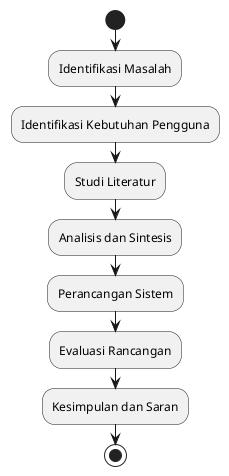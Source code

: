 @startuml
start
:Identifikasi Masalah;
:Identifikasi Kebutuhan Pengguna;
:Studi Literatur;
:Analisis dan Sintesis;
:Perancangan Sistem;
:Evaluasi Rancangan;
:Kesimpulan dan Saran;
stop
@enduml
